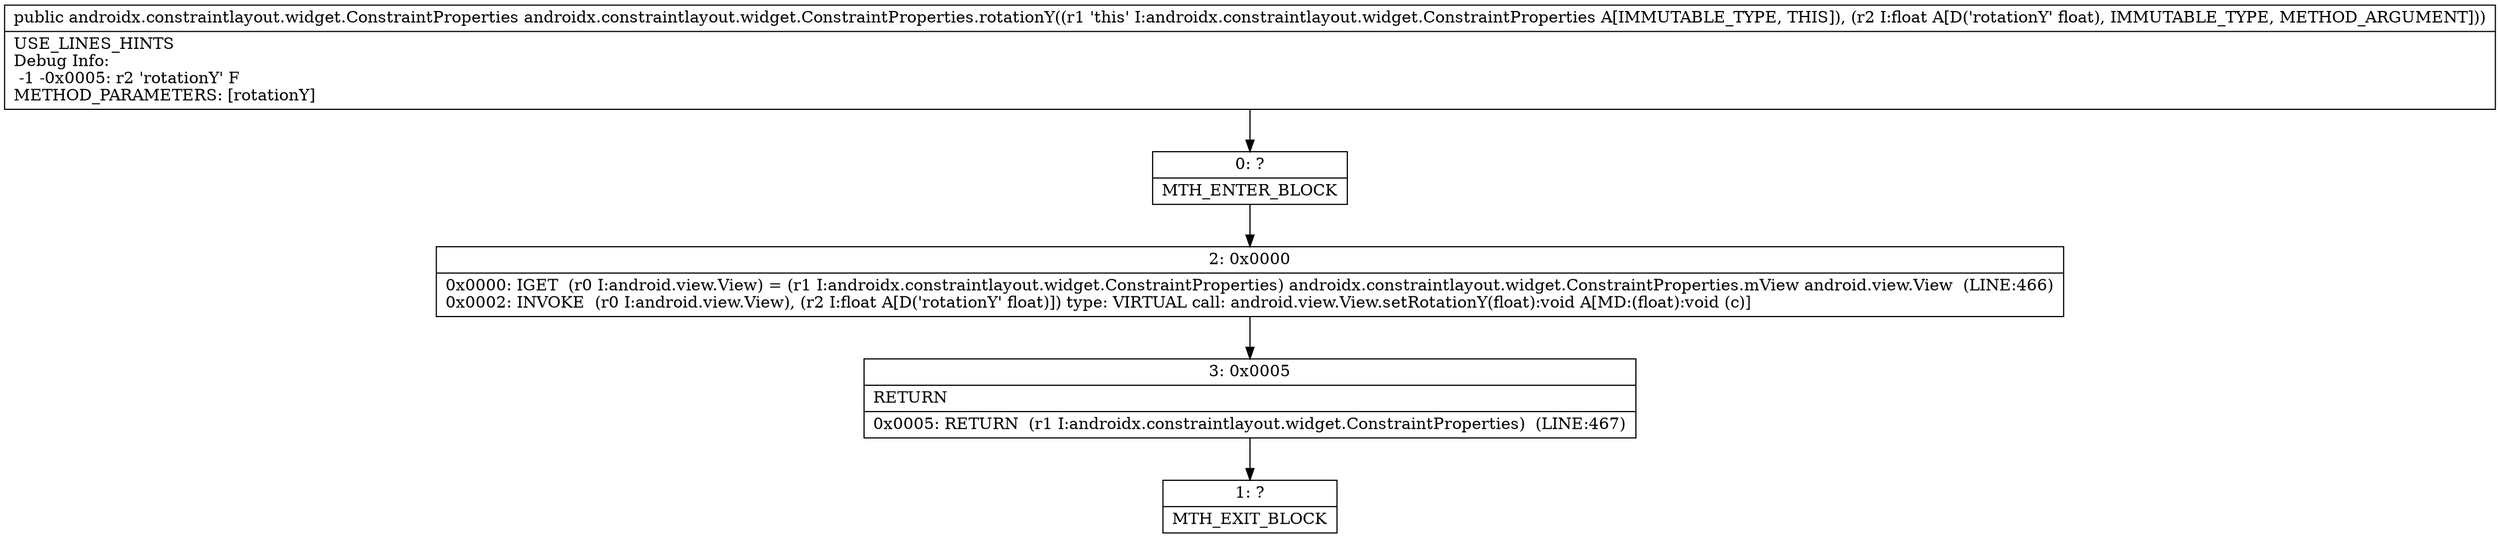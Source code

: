digraph "CFG forandroidx.constraintlayout.widget.ConstraintProperties.rotationY(F)Landroidx\/constraintlayout\/widget\/ConstraintProperties;" {
Node_0 [shape=record,label="{0\:\ ?|MTH_ENTER_BLOCK\l}"];
Node_2 [shape=record,label="{2\:\ 0x0000|0x0000: IGET  (r0 I:android.view.View) = (r1 I:androidx.constraintlayout.widget.ConstraintProperties) androidx.constraintlayout.widget.ConstraintProperties.mView android.view.View  (LINE:466)\l0x0002: INVOKE  (r0 I:android.view.View), (r2 I:float A[D('rotationY' float)]) type: VIRTUAL call: android.view.View.setRotationY(float):void A[MD:(float):void (c)]\l}"];
Node_3 [shape=record,label="{3\:\ 0x0005|RETURN\l|0x0005: RETURN  (r1 I:androidx.constraintlayout.widget.ConstraintProperties)  (LINE:467)\l}"];
Node_1 [shape=record,label="{1\:\ ?|MTH_EXIT_BLOCK\l}"];
MethodNode[shape=record,label="{public androidx.constraintlayout.widget.ConstraintProperties androidx.constraintlayout.widget.ConstraintProperties.rotationY((r1 'this' I:androidx.constraintlayout.widget.ConstraintProperties A[IMMUTABLE_TYPE, THIS]), (r2 I:float A[D('rotationY' float), IMMUTABLE_TYPE, METHOD_ARGUMENT]))  | USE_LINES_HINTS\lDebug Info:\l  \-1 \-0x0005: r2 'rotationY' F\lMETHOD_PARAMETERS: [rotationY]\l}"];
MethodNode -> Node_0;Node_0 -> Node_2;
Node_2 -> Node_3;
Node_3 -> Node_1;
}

